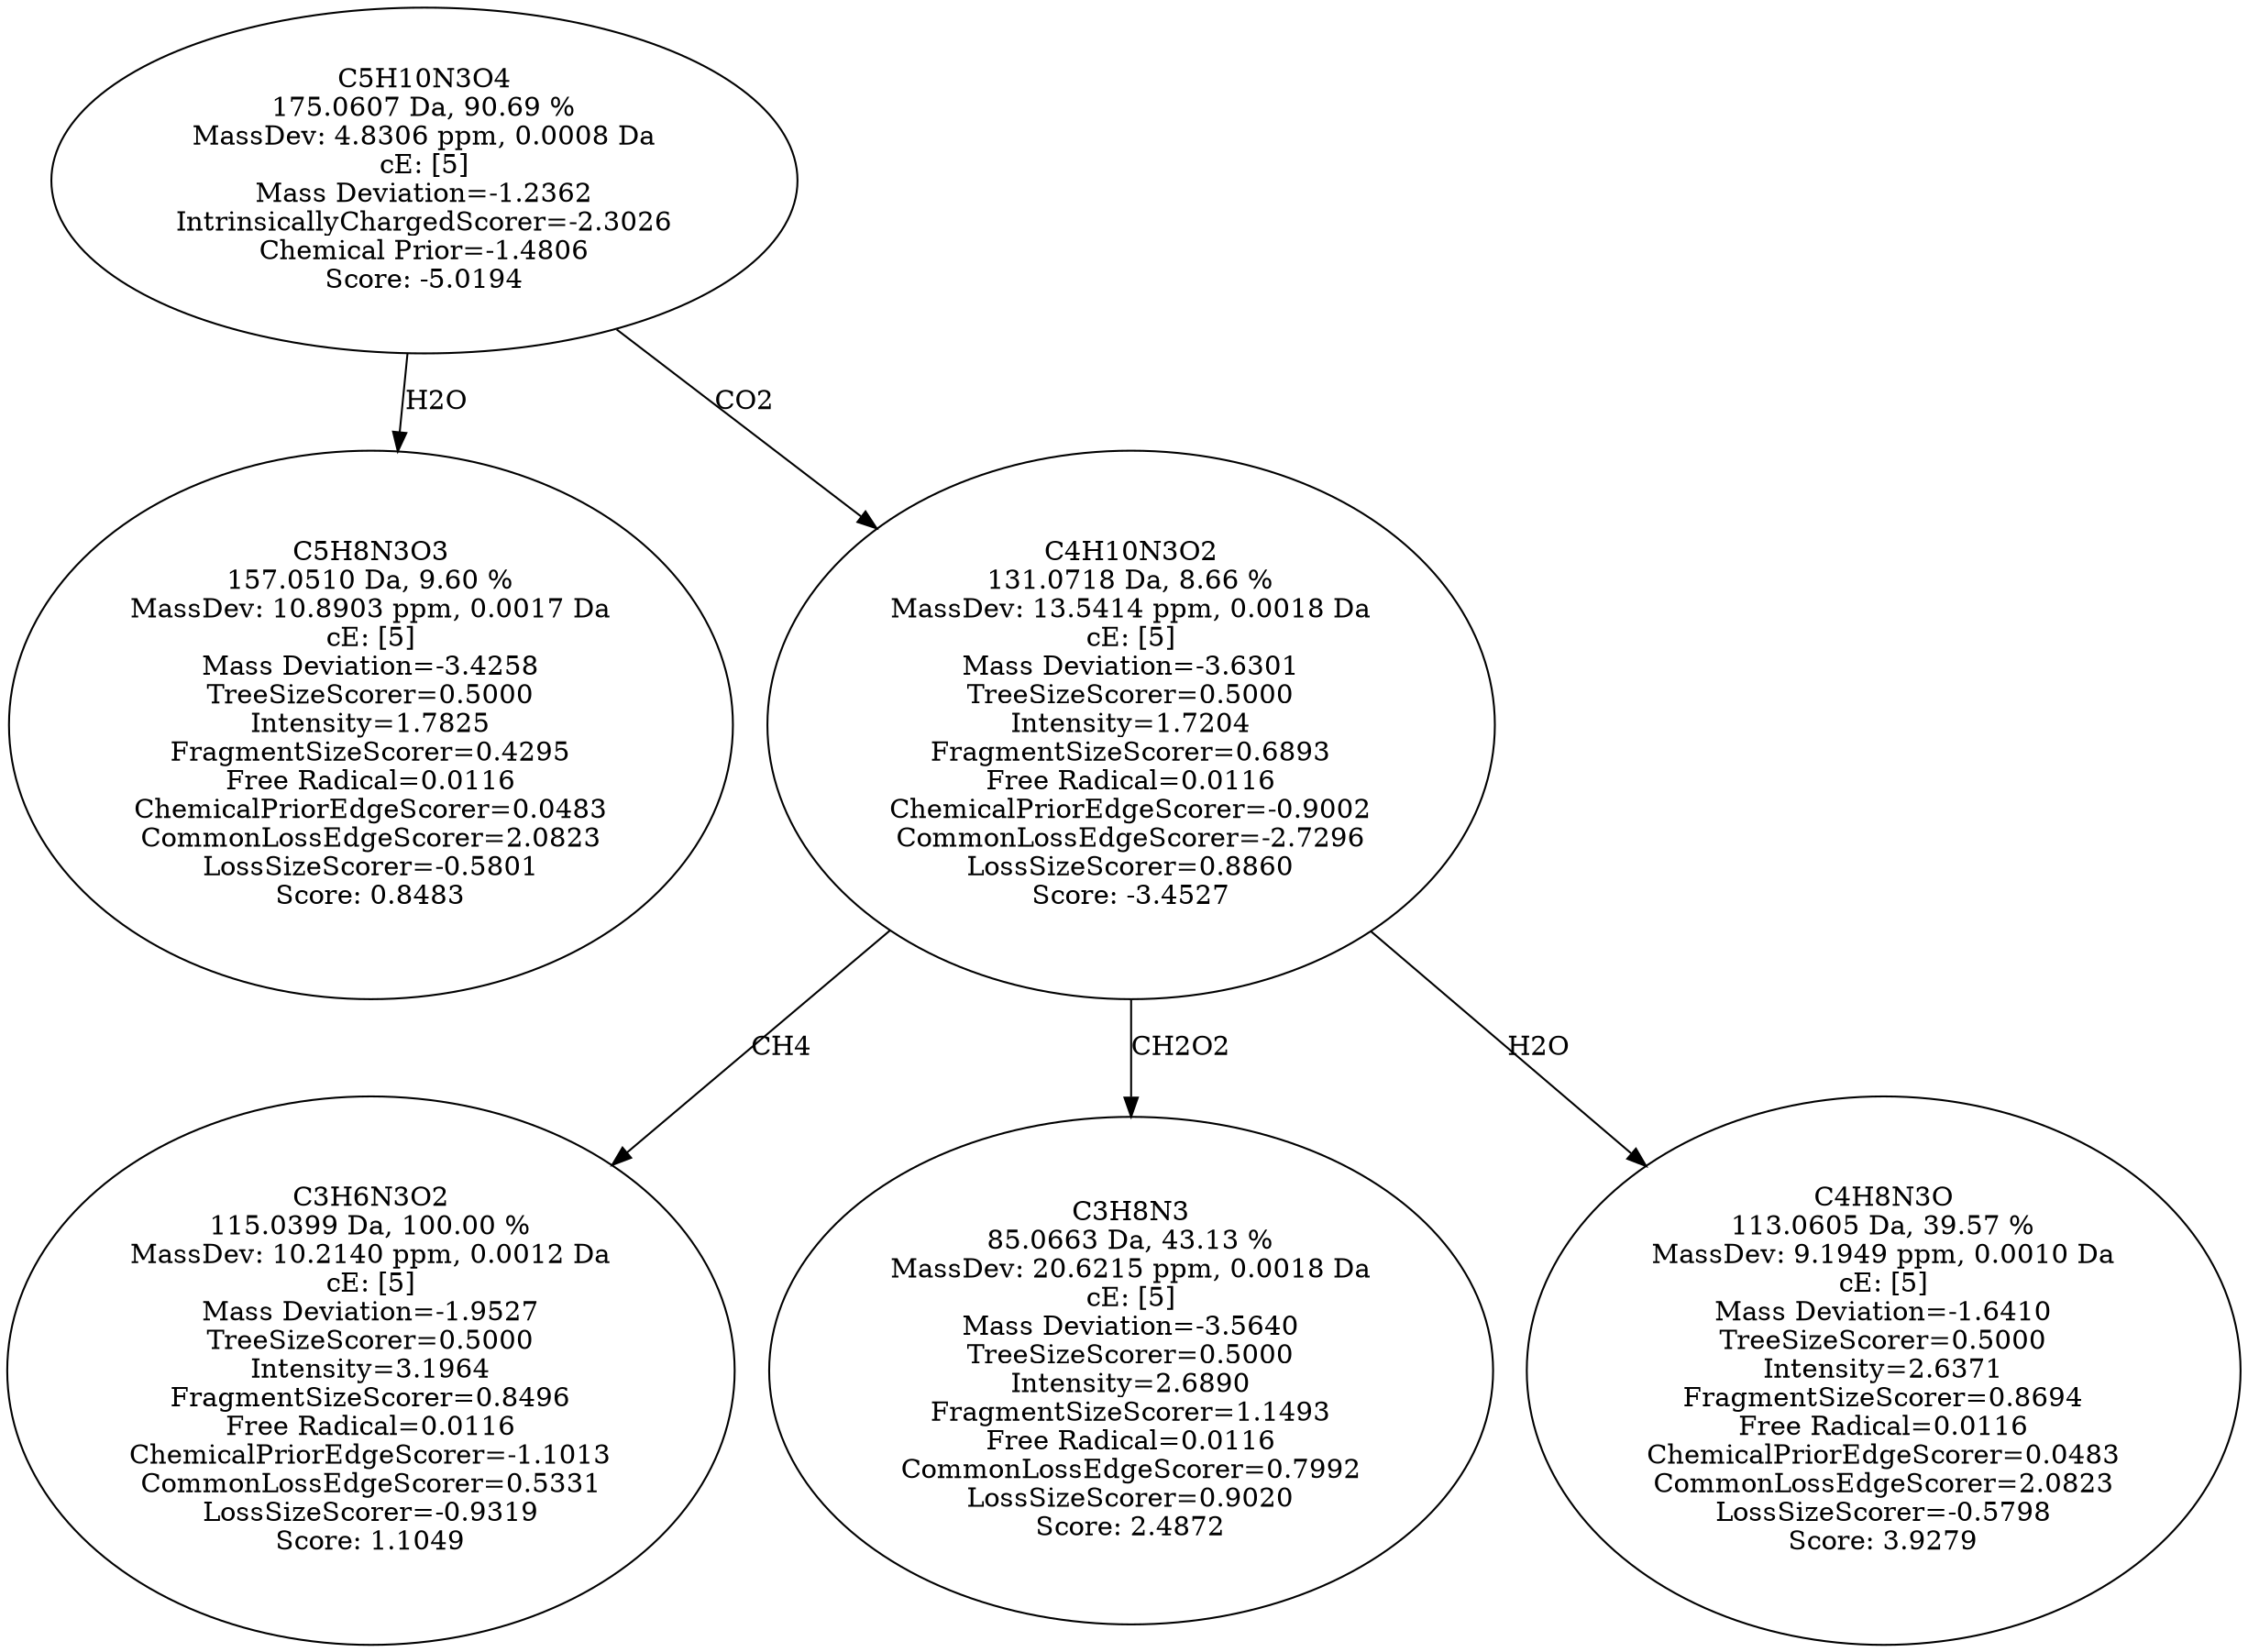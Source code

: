 strict digraph {
v1 [label="C5H8N3O3\n157.0510 Da, 9.60 %\nMassDev: 10.8903 ppm, 0.0017 Da\ncE: [5]\nMass Deviation=-3.4258\nTreeSizeScorer=0.5000\nIntensity=1.7825\nFragmentSizeScorer=0.4295\nFree Radical=0.0116\nChemicalPriorEdgeScorer=0.0483\nCommonLossEdgeScorer=2.0823\nLossSizeScorer=-0.5801\nScore: 0.8483"];
v2 [label="C3H6N3O2\n115.0399 Da, 100.00 %\nMassDev: 10.2140 ppm, 0.0012 Da\ncE: [5]\nMass Deviation=-1.9527\nTreeSizeScorer=0.5000\nIntensity=3.1964\nFragmentSizeScorer=0.8496\nFree Radical=0.0116\nChemicalPriorEdgeScorer=-1.1013\nCommonLossEdgeScorer=0.5331\nLossSizeScorer=-0.9319\nScore: 1.1049"];
v3 [label="C3H8N3\n85.0663 Da, 43.13 %\nMassDev: 20.6215 ppm, 0.0018 Da\ncE: [5]\nMass Deviation=-3.5640\nTreeSizeScorer=0.5000\nIntensity=2.6890\nFragmentSizeScorer=1.1493\nFree Radical=0.0116\nCommonLossEdgeScorer=0.7992\nLossSizeScorer=0.9020\nScore: 2.4872"];
v4 [label="C4H8N3O\n113.0605 Da, 39.57 %\nMassDev: 9.1949 ppm, 0.0010 Da\ncE: [5]\nMass Deviation=-1.6410\nTreeSizeScorer=0.5000\nIntensity=2.6371\nFragmentSizeScorer=0.8694\nFree Radical=0.0116\nChemicalPriorEdgeScorer=0.0483\nCommonLossEdgeScorer=2.0823\nLossSizeScorer=-0.5798\nScore: 3.9279"];
v5 [label="C4H10N3O2\n131.0718 Da, 8.66 %\nMassDev: 13.5414 ppm, 0.0018 Da\ncE: [5]\nMass Deviation=-3.6301\nTreeSizeScorer=0.5000\nIntensity=1.7204\nFragmentSizeScorer=0.6893\nFree Radical=0.0116\nChemicalPriorEdgeScorer=-0.9002\nCommonLossEdgeScorer=-2.7296\nLossSizeScorer=0.8860\nScore: -3.4527"];
v6 [label="C5H10N3O4\n175.0607 Da, 90.69 %\nMassDev: 4.8306 ppm, 0.0008 Da\ncE: [5]\nMass Deviation=-1.2362\nIntrinsicallyChargedScorer=-2.3026\nChemical Prior=-1.4806\nScore: -5.0194"];
v6 -> v1 [label="H2O"];
v5 -> v2 [label="CH4"];
v5 -> v3 [label="CH2O2"];
v5 -> v4 [label="H2O"];
v6 -> v5 [label="CO2"];
}